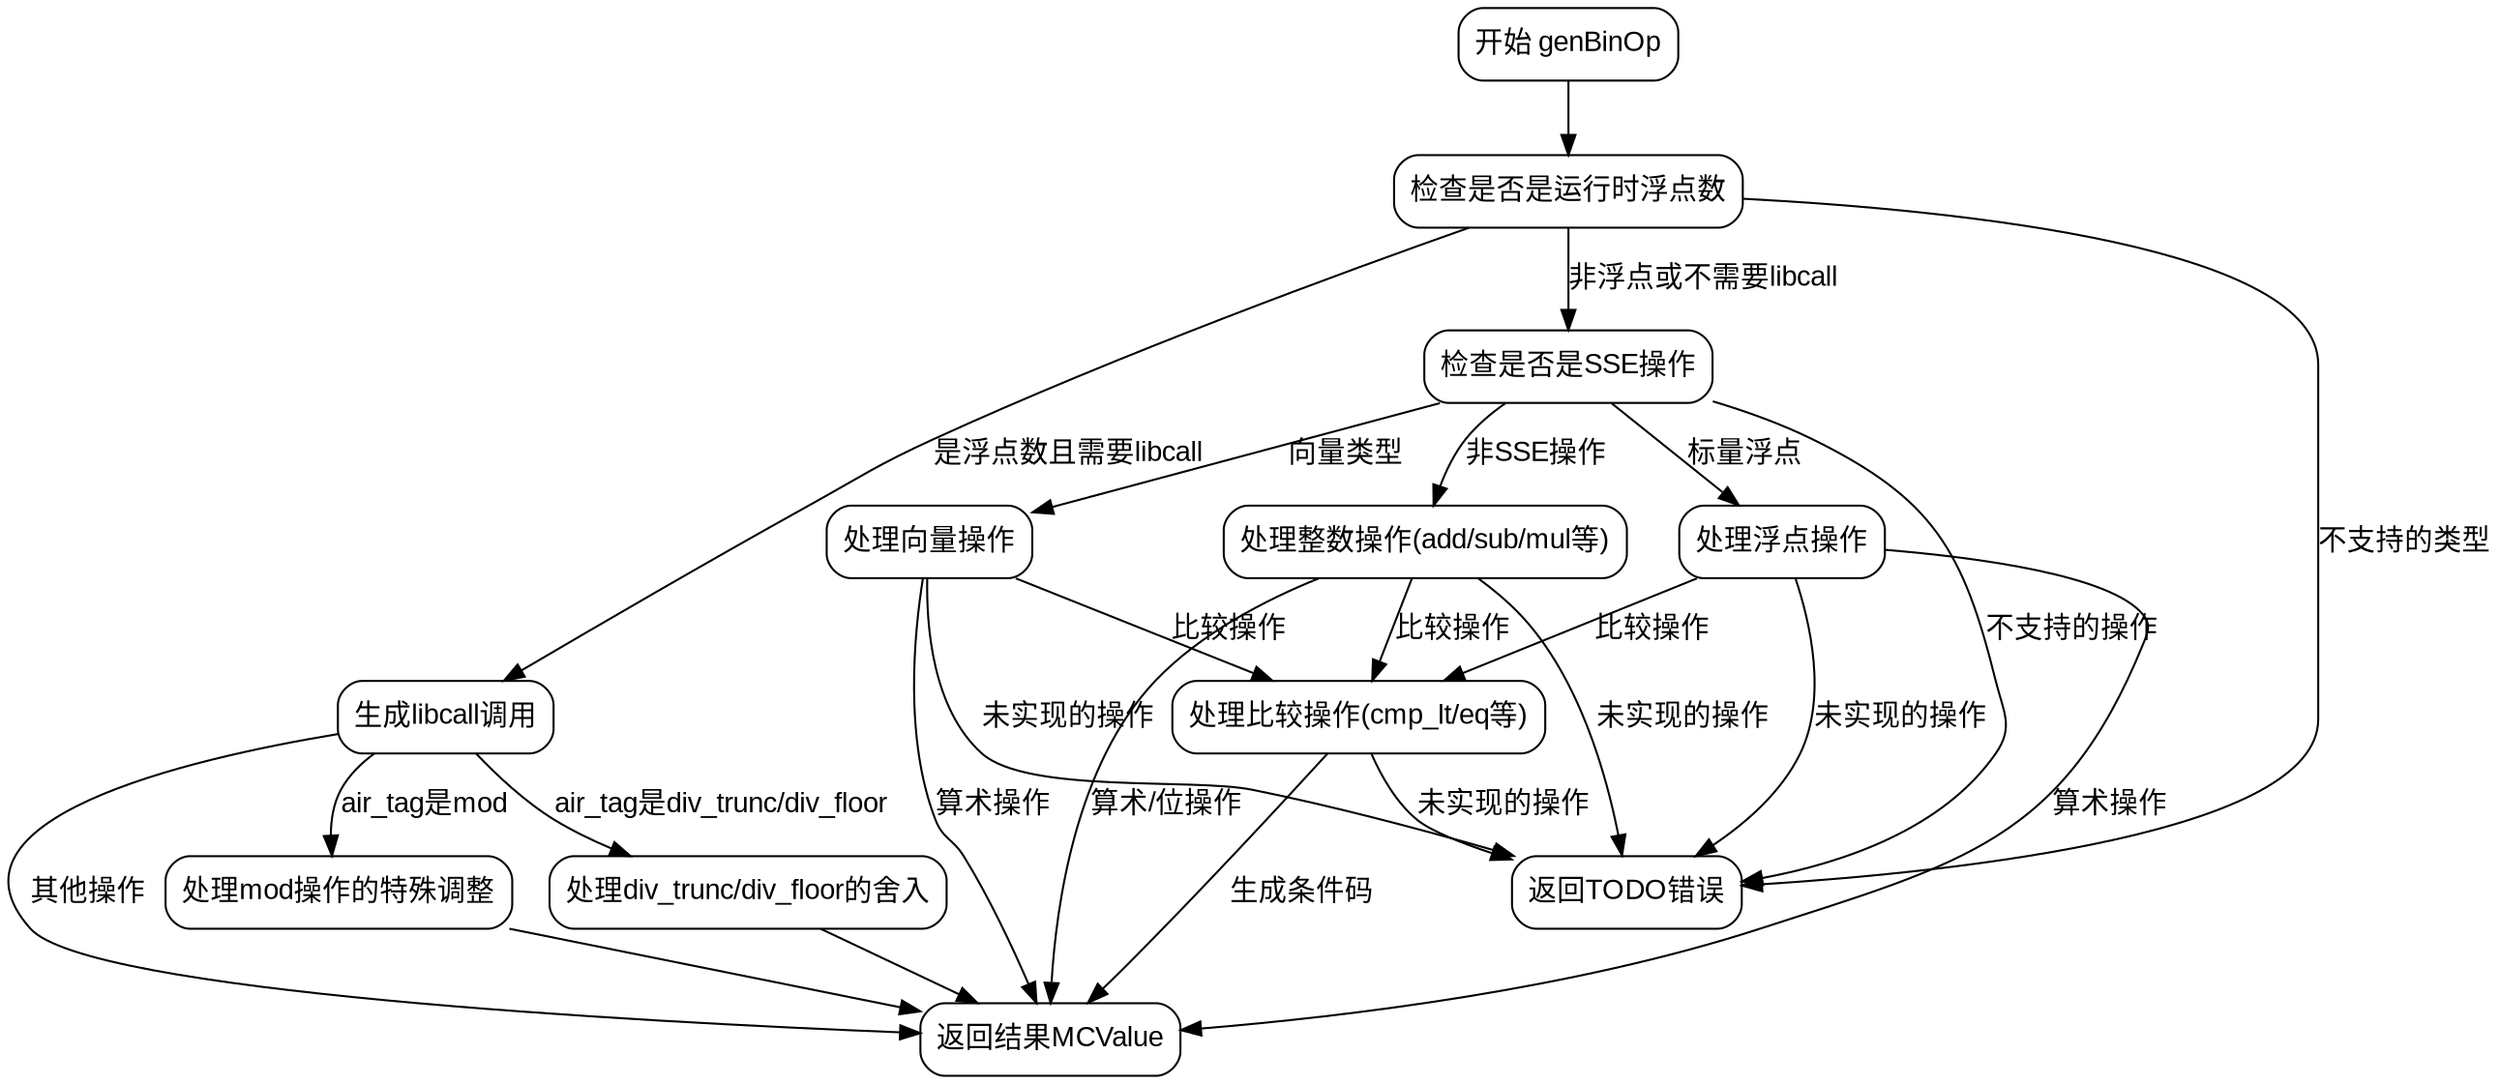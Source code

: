 
digraph flowchart {
    node [shape=rectangle, style="rounded", fontname="Arial"];
    edge [fontname="Arial"];
    
    start [label="开始 genBinOp"];
    check_float [label="检查是否是运行时浮点数"];
    libcall_block [label="生成libcall调用"];
    handle_mod [label="处理mod操作的特殊调整"];
    handle_div_trunc_floor [label="处理div_trunc/div_floor的舍入"];
    check_sse [label="检查是否是SSE操作"];
    handle_int_ops [label="处理整数操作(add/sub/mul等)"];
    handle_vector_ops [label="处理向量操作"];
    handle_float_ops [label="处理浮点操作"];
    handle_comparisons [label="处理比较操作(cmp_lt/eq等)"];
    error_node [label="返回TODO错误"];
    return_result [label="返回结果MCValue"];

    start -> check_float;
    
    check_float -> libcall_block [label="是浮点数且需要libcall"];
    check_float -> check_sse [label="非浮点或不需要libcall"];
    
    libcall_block -> handle_mod [label="air_tag是mod"];
    libcall_block -> handle_div_trunc_floor [label="air_tag是div_trunc/div_floor"];
    libcall_block -> return_result [label="其他操作"];
    
    handle_mod -> return_result;
    handle_div_trunc_floor -> return_result;
    
    check_sse -> handle_int_ops [label="非SSE操作"];
    check_sse -> handle_vector_ops [label="向量类型"];
    check_sse -> handle_float_ops [label="标量浮点"];
    
    handle_int_ops -> handle_comparisons [label="比较操作"];
    handle_int_ops -> return_result [label="算术/位操作"];
    
    handle_vector_ops -> handle_comparisons [label="比较操作"];
    handle_vector_ops -> return_result [label="算术操作"];
    
    handle_float_ops -> handle_comparisons [label="比较操作"];
    handle_float_ops -> return_result [label="算术操作"];
    
    handle_comparisons -> return_result [label="生成条件码"];
    
    check_float -> error_node [label="不支持的类型"];
    check_sse -> error_node [label="不支持的操作"];
    handle_int_ops -> error_node [label="未实现的操作"];
    handle_vector_ops -> error_node [label="未实现的操作"];
    handle_float_ops -> error_node [label="未实现的操作"];
    handle_comparisons -> error_node [label="未实现的操作"];
    
    error_node -> return_result [style="invis"];
}
